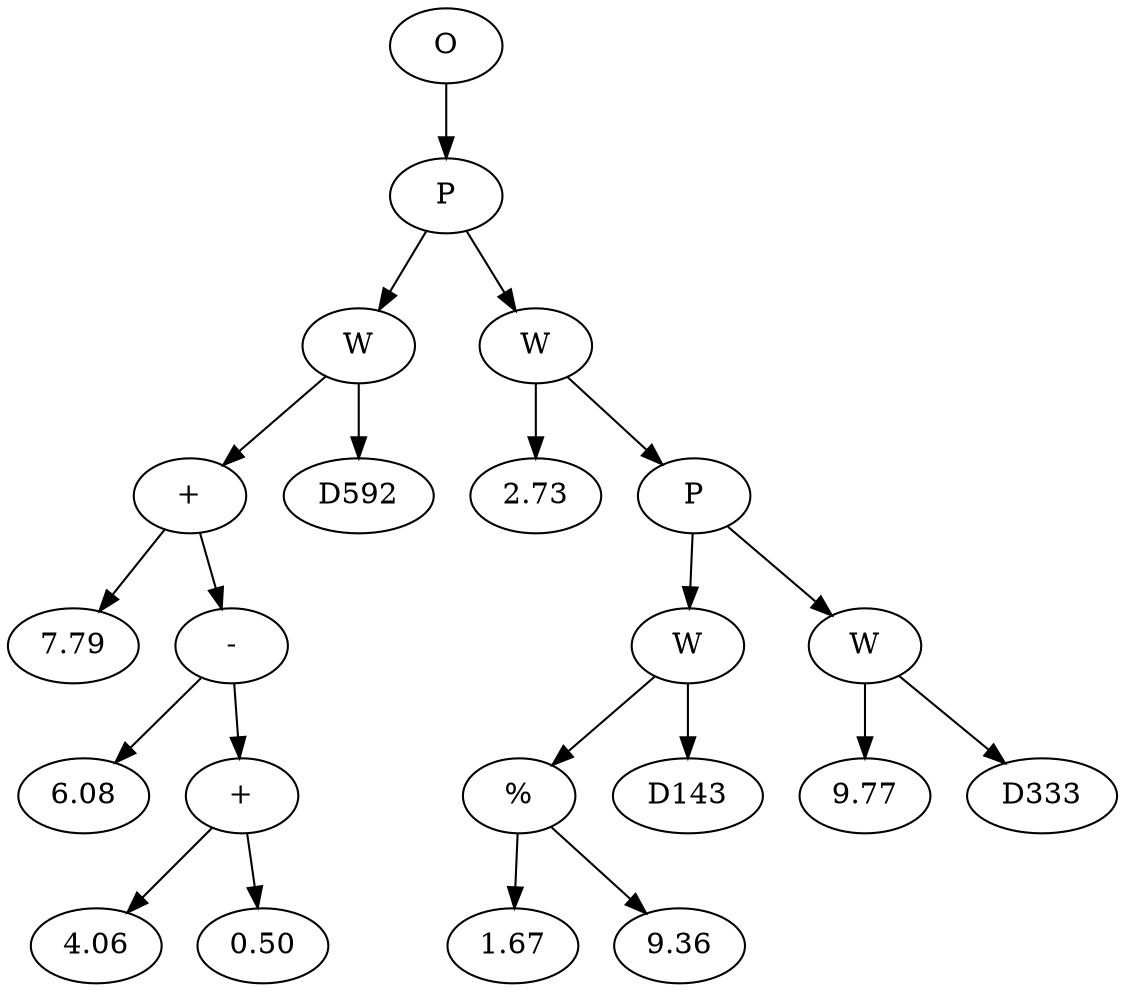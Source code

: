 // Tree
digraph {
	16146432 [label=O]
	16146433 [label=P]
	16146432 -> 16146433
	16146434 [label=W]
	16146433 -> 16146434
	16146435 [label="+"]
	16146434 -> 16146435
	16146436 [label=7.79]
	16146435 -> 16146436
	16146437 [label="-"]
	16146435 -> 16146437
	16146438 [label=6.08]
	16146437 -> 16146438
	16146439 [label="+"]
	16146437 -> 16146439
	16146440 [label=4.06]
	16146439 -> 16146440
	16146441 [label=0.50]
	16146439 -> 16146441
	16146442 [label=D592]
	16146434 -> 16146442
	16146443 [label=W]
	16146433 -> 16146443
	16146444 [label=2.73]
	16146443 -> 16146444
	16146445 [label=P]
	16146443 -> 16146445
	16146446 [label=W]
	16146445 -> 16146446
	16146447 [label="%"]
	16146446 -> 16146447
	16146448 [label=1.67]
	16146447 -> 16146448
	16146449 [label=9.36]
	16146447 -> 16146449
	16146450 [label=D143]
	16146446 -> 16146450
	16146451 [label=W]
	16146445 -> 16146451
	16146452 [label=9.77]
	16146451 -> 16146452
	16146453 [label=D333]
	16146451 -> 16146453
}
